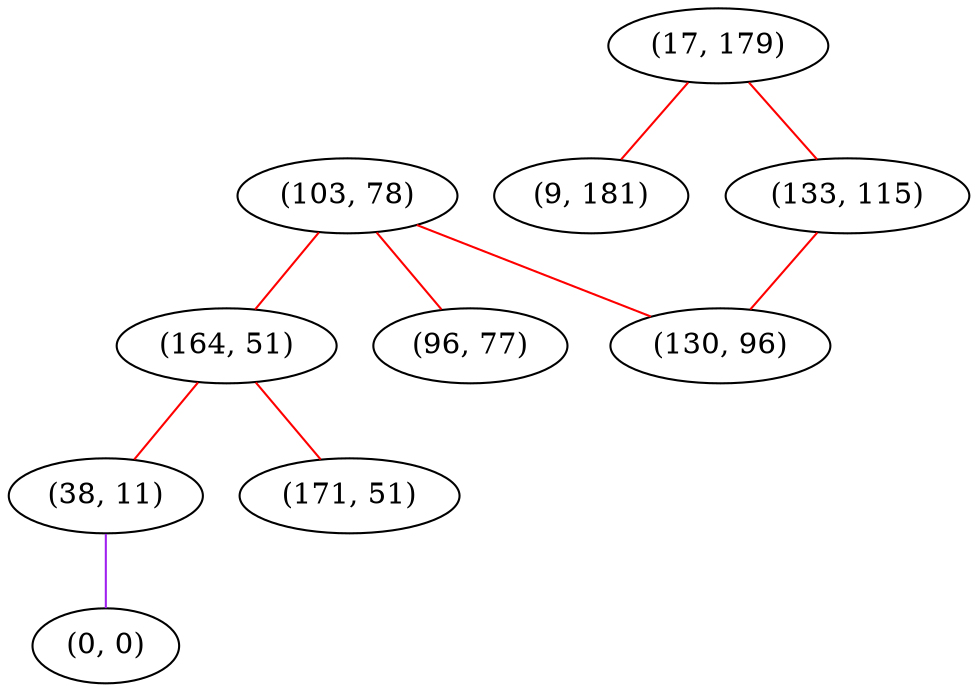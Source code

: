 graph "" {
"(103, 78)";
"(17, 179)";
"(164, 51)";
"(38, 11)";
"(9, 181)";
"(96, 77)";
"(133, 115)";
"(130, 96)";
"(0, 0)";
"(171, 51)";
"(103, 78)" -- "(130, 96)"  [color=red, key=0, weight=1];
"(103, 78)" -- "(96, 77)"  [color=red, key=0, weight=1];
"(103, 78)" -- "(164, 51)"  [color=red, key=0, weight=1];
"(17, 179)" -- "(9, 181)"  [color=red, key=0, weight=1];
"(17, 179)" -- "(133, 115)"  [color=red, key=0, weight=1];
"(164, 51)" -- "(38, 11)"  [color=red, key=0, weight=1];
"(164, 51)" -- "(171, 51)"  [color=red, key=0, weight=1];
"(38, 11)" -- "(0, 0)"  [color=purple, key=0, weight=4];
"(133, 115)" -- "(130, 96)"  [color=red, key=0, weight=1];
}
